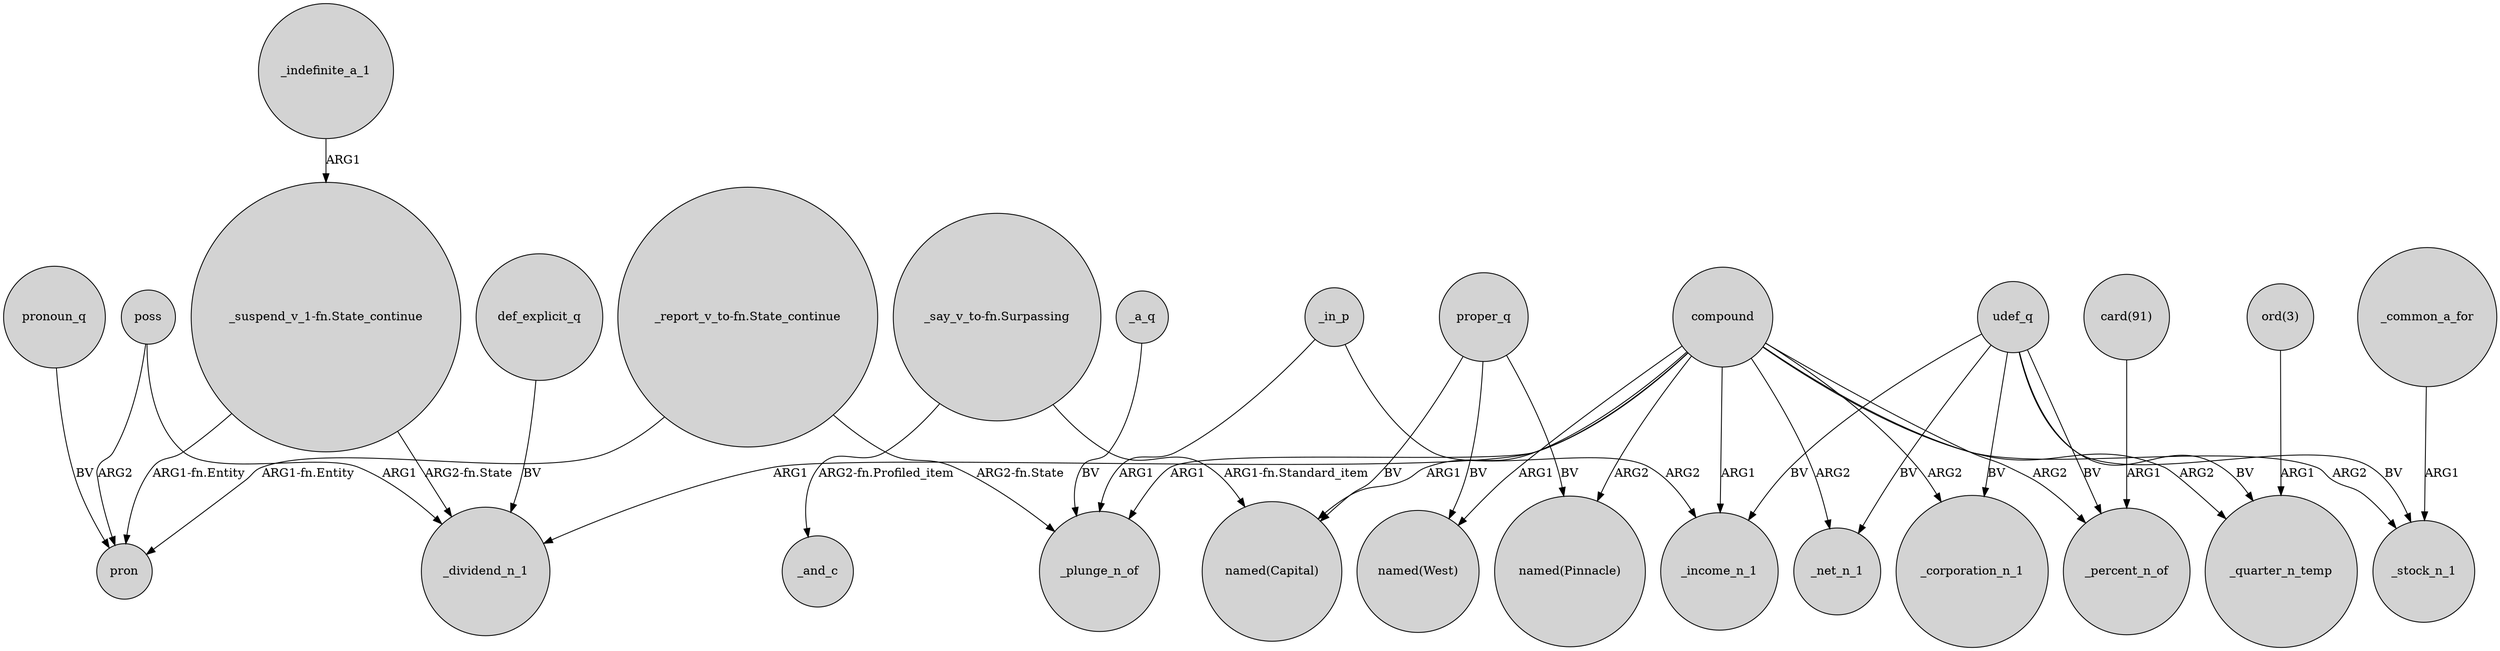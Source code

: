 digraph {
	node [shape=circle style=filled]
	_a_q -> _plunge_n_of [label=BV]
	"_suspend_v_1-fn.State_continue" -> _dividend_n_1 [label="ARG2-fn.State"]
	"_say_v_to-fn.Surpassing" -> "named(Capital)" [label="ARG1-fn.Standard_item"]
	compound -> _dividend_n_1 [label=ARG1]
	compound -> _plunge_n_of [label=ARG1]
	compound -> _net_n_1 [label=ARG2]
	"ord(3)" -> _quarter_n_temp [label=ARG1]
	_common_a_for -> _stock_n_1 [label=ARG1]
	"card(91)" -> _percent_n_of [label=ARG1]
	udef_q -> _income_n_1 [label=BV]
	proper_q -> "named(Capital)" [label=BV]
	"_report_v_to-fn.State_continue" -> pron [label="ARG1-fn.Entity"]
	poss -> _dividend_n_1 [label=ARG1]
	_in_p -> _income_n_1 [label=ARG2]
	def_explicit_q -> _dividend_n_1 [label=BV]
	"_report_v_to-fn.State_continue" -> _plunge_n_of [label="ARG2-fn.State"]
	compound -> "named(West)" [label=ARG1]
	_indefinite_a_1 -> "_suspend_v_1-fn.State_continue" [label=ARG1]
	pronoun_q -> pron [label=BV]
	poss -> pron [label=ARG2]
	udef_q -> _stock_n_1 [label=BV]
	compound -> _income_n_1 [label=ARG1]
	compound -> _quarter_n_temp [label=ARG2]
	"_suspend_v_1-fn.State_continue" -> pron [label="ARG1-fn.Entity"]
	udef_q -> _percent_n_of [label=BV]
	udef_q -> _net_n_1 [label=BV]
	compound -> _stock_n_1 [label=ARG2]
	compound -> _percent_n_of [label=ARG2]
	proper_q -> "named(West)" [label=BV]
	"_say_v_to-fn.Surpassing" -> _and_c [label="ARG2-fn.Profiled_item"]
	udef_q -> _quarter_n_temp [label=BV]
	compound -> _corporation_n_1 [label=ARG2]
	compound -> "named(Pinnacle)" [label=ARG2]
	_in_p -> _plunge_n_of [label=ARG1]
	udef_q -> _corporation_n_1 [label=BV]
	compound -> "named(Capital)" [label=ARG1]
	proper_q -> "named(Pinnacle)" [label=BV]
}
